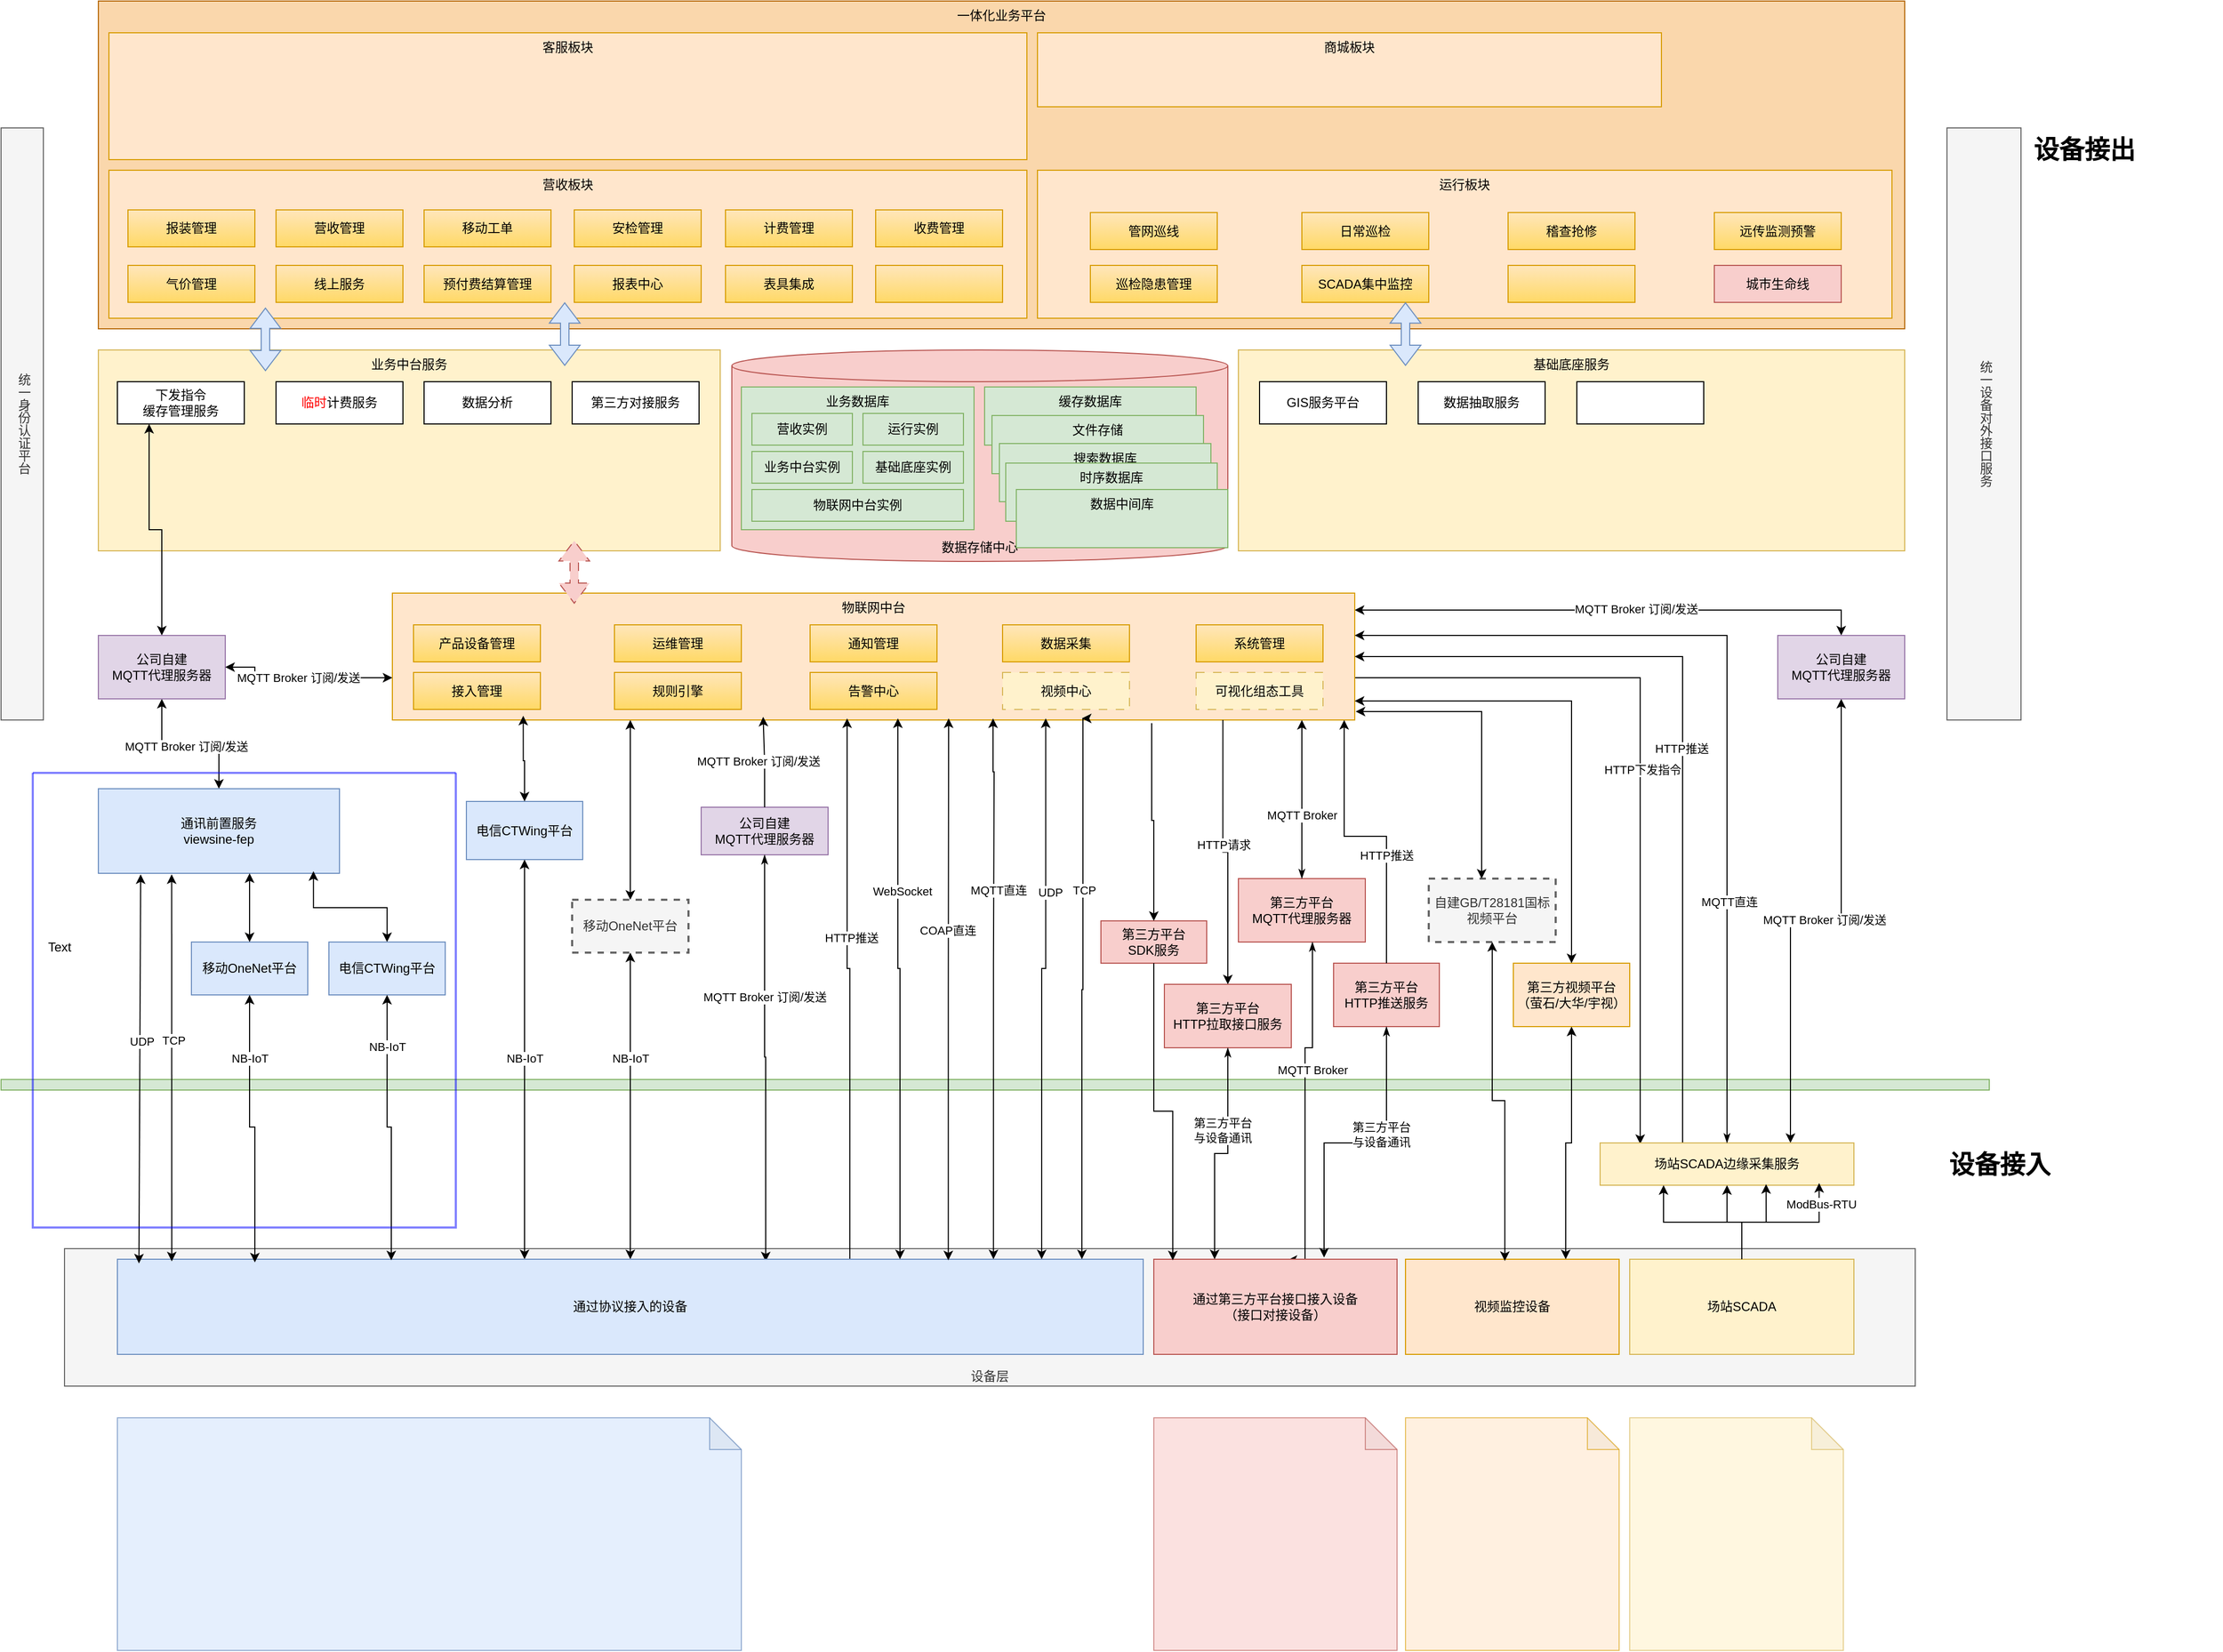 <mxfile version="24.9.1" pages="2">
  <diagram name="第 1 页" id="9gKRLKpU7UaqGYKgKach">
    <mxGraphModel dx="3222" dy="2541" grid="1" gridSize="10" guides="1" tooltips="1" connect="1" arrows="1" fold="1" page="1" pageScale="1" pageWidth="827" pageHeight="1169" math="0" shadow="0">
      <root>
        <mxCell id="0" />
        <mxCell id="1" parent="0" />
        <mxCell id="dfDXPhEQMeUIiF0N_-AT-23" value="" style="rounded=0;whiteSpace=wrap;html=1;fillColor=#d5e8d4;strokeColor=#82b366;" vertex="1" parent="1">
          <mxGeometry x="-120" y="820" width="1880" height="10" as="geometry" />
        </mxCell>
        <mxCell id="dfDXPhEQMeUIiF0N_-AT-109" style="edgeStyle=orthogonalEdgeStyle;rounded=0;orthogonalLoop=1;jettySize=auto;html=1;entryX=0.5;entryY=1;entryDx=0;entryDy=0;startArrow=classic;startFill=1;" edge="1" parent="1" source="dfDXPhEQMeUIiF0N_-AT-1" target="dfDXPhEQMeUIiF0N_-AT-108">
          <mxGeometry relative="1" as="geometry" />
        </mxCell>
        <mxCell id="dfDXPhEQMeUIiF0N_-AT-110" value="MQTT Broker 订阅/发送" style="edgeLabel;html=1;align=center;verticalAlign=middle;resizable=0;points=[];" vertex="1" connectable="0" parent="dfDXPhEQMeUIiF0N_-AT-109">
          <mxGeometry x="0.065" y="2" relative="1" as="geometry">
            <mxPoint as="offset" />
          </mxGeometry>
        </mxCell>
        <mxCell id="dfDXPhEQMeUIiF0N_-AT-1" value="&lt;div&gt;通讯前置服务&lt;/div&gt;viewsine-fep" style="rounded=0;whiteSpace=wrap;html=1;fillColor=#dae8fc;strokeColor=#6c8ebf;" vertex="1" parent="1">
          <mxGeometry x="-28" y="545" width="228" height="80" as="geometry" />
        </mxCell>
        <mxCell id="dfDXPhEQMeUIiF0N_-AT-19" style="edgeStyle=orthogonalEdgeStyle;rounded=0;orthogonalLoop=1;jettySize=auto;html=1;exitX=0.5;exitY=0;exitDx=0;exitDy=0;entryX=0.892;entryY=0.975;entryDx=0;entryDy=0;entryPerimeter=0;startArrow=classic;startFill=1;" edge="1" parent="1" source="dfDXPhEQMeUIiF0N_-AT-2" target="dfDXPhEQMeUIiF0N_-AT-1">
          <mxGeometry relative="1" as="geometry" />
        </mxCell>
        <mxCell id="dfDXPhEQMeUIiF0N_-AT-2" value="电信CTWing平台" style="rounded=0;whiteSpace=wrap;html=1;fillColor=#dae8fc;strokeColor=#6c8ebf;" vertex="1" parent="1">
          <mxGeometry x="190" y="690" width="110" height="50" as="geometry" />
        </mxCell>
        <mxCell id="dfDXPhEQMeUIiF0N_-AT-3" value="移动OneNet平台" style="rounded=0;whiteSpace=wrap;html=1;fillColor=#dae8fc;strokeColor=#6c8ebf;" vertex="1" parent="1">
          <mxGeometry x="60" y="690" width="110" height="50" as="geometry" />
        </mxCell>
        <mxCell id="dfDXPhEQMeUIiF0N_-AT-16" style="edgeStyle=orthogonalEdgeStyle;rounded=0;orthogonalLoop=1;jettySize=auto;html=1;exitX=0.5;exitY=1;exitDx=0;exitDy=0;" edge="1" parent="1" source="dfDXPhEQMeUIiF0N_-AT-1" target="dfDXPhEQMeUIiF0N_-AT-1">
          <mxGeometry relative="1" as="geometry" />
        </mxCell>
        <mxCell id="dfDXPhEQMeUIiF0N_-AT-18" style="edgeStyle=orthogonalEdgeStyle;rounded=0;orthogonalLoop=1;jettySize=auto;html=1;startArrow=classic;startFill=1;" edge="1" parent="1" source="dfDXPhEQMeUIiF0N_-AT-3" target="dfDXPhEQMeUIiF0N_-AT-1">
          <mxGeometry relative="1" as="geometry">
            <Array as="points">
              <mxPoint x="142" y="710" />
              <mxPoint x="122" y="710" />
            </Array>
          </mxGeometry>
        </mxCell>
        <mxCell id="dfDXPhEQMeUIiF0N_-AT-69" style="edgeStyle=orthogonalEdgeStyle;rounded=0;orthogonalLoop=1;jettySize=auto;html=1;entryX=0.158;entryY=0.025;entryDx=0;entryDy=0;entryPerimeter=0;" edge="1" parent="1" source="dfDXPhEQMeUIiF0N_-AT-21" target="dfDXPhEQMeUIiF0N_-AT-55">
          <mxGeometry relative="1" as="geometry">
            <mxPoint x="1220" y="450" as="sourcePoint" />
            <mxPoint x="1392" y="907" as="targetPoint" />
            <Array as="points">
              <mxPoint x="1430" y="440" />
            </Array>
          </mxGeometry>
        </mxCell>
        <mxCell id="dfDXPhEQMeUIiF0N_-AT-70" value="HTTP下发指令" style="edgeLabel;html=1;align=center;verticalAlign=middle;resizable=0;points=[];" vertex="1" connectable="0" parent="dfDXPhEQMeUIiF0N_-AT-69">
          <mxGeometry x="-0.049" y="2" relative="1" as="geometry">
            <mxPoint y="19" as="offset" />
          </mxGeometry>
        </mxCell>
        <mxCell id="dfDXPhEQMeUIiF0N_-AT-77" style="edgeStyle=orthogonalEdgeStyle;rounded=0;orthogonalLoop=1;jettySize=auto;html=1;exitX=1;exitY=0.133;exitDx=0;exitDy=0;exitPerimeter=0;startArrow=classic;startFill=1;" edge="1" parent="1" source="dfDXPhEQMeUIiF0N_-AT-21" target="dfDXPhEQMeUIiF0N_-AT-73">
          <mxGeometry relative="1" as="geometry">
            <mxPoint x="1122" y="375" as="sourcePoint" />
            <mxPoint x="1620" y="330" as="targetPoint" />
            <Array as="points">
              <mxPoint x="1620" y="376" />
            </Array>
          </mxGeometry>
        </mxCell>
        <mxCell id="dfDXPhEQMeUIiF0N_-AT-78" value="MQTT Broker 订阅/发送" style="edgeLabel;html=1;align=center;verticalAlign=middle;resizable=0;points=[];" vertex="1" connectable="0" parent="dfDXPhEQMeUIiF0N_-AT-77">
          <mxGeometry x="0.097" y="1" relative="1" as="geometry">
            <mxPoint as="offset" />
          </mxGeometry>
        </mxCell>
        <mxCell id="dfDXPhEQMeUIiF0N_-AT-21" value="物联网中台" style="rounded=0;whiteSpace=wrap;html=1;fillColor=#ffe6cc;strokeColor=#d79b00;verticalAlign=top;" vertex="1" parent="1">
          <mxGeometry x="250" y="360" width="910" height="120" as="geometry" />
        </mxCell>
        <mxCell id="dfDXPhEQMeUIiF0N_-AT-67" style="edgeStyle=orthogonalEdgeStyle;rounded=0;orthogonalLoop=1;jettySize=auto;html=1;exitX=0.35;exitY=0;exitDx=0;exitDy=0;exitPerimeter=0;entryX=1;entryY=0.5;entryDx=0;entryDy=0;" edge="1" parent="1" source="dfDXPhEQMeUIiF0N_-AT-55" target="dfDXPhEQMeUIiF0N_-AT-21">
          <mxGeometry relative="1" as="geometry">
            <mxPoint x="1392" y="890" as="sourcePoint" />
            <mxPoint x="1122" y="430" as="targetPoint" />
            <Array as="points">
              <mxPoint x="1470" y="880" />
              <mxPoint x="1470" y="420" />
            </Array>
          </mxGeometry>
        </mxCell>
        <mxCell id="dfDXPhEQMeUIiF0N_-AT-68" value="HTTP推送" style="edgeLabel;html=1;align=center;verticalAlign=middle;resizable=0;points=[];" vertex="1" connectable="0" parent="dfDXPhEQMeUIiF0N_-AT-67">
          <mxGeometry x="0.173" y="1" relative="1" as="geometry">
            <mxPoint y="76" as="offset" />
          </mxGeometry>
        </mxCell>
        <mxCell id="dfDXPhEQMeUIiF0N_-AT-74" style="edgeStyle=orthogonalEdgeStyle;rounded=0;orthogonalLoop=1;jettySize=auto;html=1;exitX=0.75;exitY=0;exitDx=0;exitDy=0;startArrow=classic;startFill=1;" edge="1" parent="1" source="dfDXPhEQMeUIiF0N_-AT-55" target="dfDXPhEQMeUIiF0N_-AT-73">
          <mxGeometry relative="1" as="geometry" />
        </mxCell>
        <mxCell id="dfDXPhEQMeUIiF0N_-AT-76" value="MQTT Broker 订阅/发送" style="edgeLabel;html=1;align=center;verticalAlign=middle;resizable=0;points=[];" vertex="1" connectable="0" parent="dfDXPhEQMeUIiF0N_-AT-74">
          <mxGeometry x="0.032" y="1" relative="1" as="geometry">
            <mxPoint as="offset" />
          </mxGeometry>
        </mxCell>
        <mxCell id="dfDXPhEQMeUIiF0N_-AT-55" value="场站SCADA边缘采集服务" style="rounded=0;whiteSpace=wrap;html=1;fillColor=#fff2cc;strokeColor=#d6b656;" vertex="1" parent="1">
          <mxGeometry x="1392" y="880" width="240" height="40" as="geometry" />
        </mxCell>
        <mxCell id="dfDXPhEQMeUIiF0N_-AT-7" value="&lt;div style=&quot;direction: rtl;&quot;&gt;设备层&lt;/div&gt;" style="rounded=0;whiteSpace=wrap;html=1;align=center;verticalAlign=bottom;flipV=1;fillColor=#f5f5f5;fontColor=#333333;strokeColor=#666666;" vertex="1" parent="1">
          <mxGeometry x="-60" y="980" width="1750" height="130" as="geometry" />
        </mxCell>
        <mxCell id="dfDXPhEQMeUIiF0N_-AT-62" style="edgeStyle=orthogonalEdgeStyle;rounded=0;orthogonalLoop=1;jettySize=auto;html=1;entryX=0.863;entryY=0.95;entryDx=0;entryDy=0;entryPerimeter=0;" edge="1" parent="1" source="dfDXPhEQMeUIiF0N_-AT-61" target="dfDXPhEQMeUIiF0N_-AT-55">
          <mxGeometry relative="1" as="geometry">
            <mxPoint x="1572" y="920" as="targetPoint" />
          </mxGeometry>
        </mxCell>
        <mxCell id="dfDXPhEQMeUIiF0N_-AT-66" value="ModBus-RTU" style="edgeLabel;html=1;align=center;verticalAlign=middle;resizable=0;points=[];" vertex="1" connectable="0" parent="dfDXPhEQMeUIiF0N_-AT-62">
          <mxGeometry x="0.722" y="-2" relative="1" as="geometry">
            <mxPoint as="offset" />
          </mxGeometry>
        </mxCell>
        <mxCell id="dfDXPhEQMeUIiF0N_-AT-65" style="edgeStyle=orthogonalEdgeStyle;rounded=0;orthogonalLoop=1;jettySize=auto;html=1;entryX=0.25;entryY=1;entryDx=0;entryDy=0;" edge="1" parent="1" source="dfDXPhEQMeUIiF0N_-AT-61" target="dfDXPhEQMeUIiF0N_-AT-55">
          <mxGeometry relative="1" as="geometry" />
        </mxCell>
        <mxCell id="dfDXPhEQMeUIiF0N_-AT-61" value="场站SCADA" style="rounded=0;whiteSpace=wrap;html=1;fillColor=#fff2cc;strokeColor=#d6b656;" vertex="1" parent="1">
          <mxGeometry x="1420" y="990" width="212" height="90" as="geometry" />
        </mxCell>
        <mxCell id="dfDXPhEQMeUIiF0N_-AT-63" style="edgeStyle=orthogonalEdgeStyle;rounded=0;orthogonalLoop=1;jettySize=auto;html=1;entryX=0.654;entryY=0.975;entryDx=0;entryDy=0;entryPerimeter=0;" edge="1" parent="1" source="dfDXPhEQMeUIiF0N_-AT-61" target="dfDXPhEQMeUIiF0N_-AT-55">
          <mxGeometry relative="1" as="geometry" />
        </mxCell>
        <mxCell id="dfDXPhEQMeUIiF0N_-AT-64" style="edgeStyle=orthogonalEdgeStyle;rounded=0;orthogonalLoop=1;jettySize=auto;html=1;" edge="1" parent="1" source="dfDXPhEQMeUIiF0N_-AT-61" target="dfDXPhEQMeUIiF0N_-AT-55">
          <mxGeometry relative="1" as="geometry" />
        </mxCell>
        <mxCell id="dfDXPhEQMeUIiF0N_-AT-71" style="edgeStyle=orthogonalEdgeStyle;rounded=0;orthogonalLoop=1;jettySize=auto;html=1;entryX=1;entryY=0.333;entryDx=0;entryDy=0;entryPerimeter=0;exitX=0.5;exitY=0;exitDx=0;exitDy=0;startArrow=classicThin;startFill=1;" edge="1" parent="1" source="dfDXPhEQMeUIiF0N_-AT-55" target="dfDXPhEQMeUIiF0N_-AT-21">
          <mxGeometry relative="1" as="geometry" />
        </mxCell>
        <mxCell id="dfDXPhEQMeUIiF0N_-AT-72" value="MQTT直连" style="edgeLabel;html=1;align=center;verticalAlign=middle;resizable=0;points=[];" vertex="1" connectable="0" parent="dfDXPhEQMeUIiF0N_-AT-71">
          <mxGeometry x="-0.452" y="-2" relative="1" as="geometry">
            <mxPoint as="offset" />
          </mxGeometry>
        </mxCell>
        <mxCell id="dfDXPhEQMeUIiF0N_-AT-73" value="公司自建&lt;div&gt;MQTT代理服务器&lt;/div&gt;" style="rounded=0;whiteSpace=wrap;html=1;fillColor=#e1d5e7;strokeColor=#9673a6;" vertex="1" parent="1">
          <mxGeometry x="1560" y="400" width="120" height="60" as="geometry" />
        </mxCell>
        <mxCell id="dfDXPhEQMeUIiF0N_-AT-80" style="edgeStyle=orthogonalEdgeStyle;rounded=0;orthogonalLoop=1;jettySize=auto;html=1;entryX=0.474;entryY=1.013;entryDx=0;entryDy=0;entryPerimeter=0;exitX=0.714;exitY=0.056;exitDx=0;exitDy=0;exitPerimeter=0;" edge="1" parent="1" source="dfDXPhEQMeUIiF0N_-AT-158">
          <mxGeometry relative="1" as="geometry">
            <mxPoint x="682" y="978.5" as="sourcePoint" />
            <mxPoint x="680.0" y="478.5" as="targetPoint" />
            <Array as="points">
              <mxPoint x="683" y="715" />
              <mxPoint x="680" y="715" />
            </Array>
          </mxGeometry>
        </mxCell>
        <mxCell id="dfDXPhEQMeUIiF0N_-AT-81" value="HTTP推送" style="edgeLabel;html=1;align=center;verticalAlign=middle;resizable=0;points=[];" vertex="1" connectable="0" parent="dfDXPhEQMeUIiF0N_-AT-80">
          <mxGeometry x="0.154" y="-4" relative="1" as="geometry">
            <mxPoint y="-12" as="offset" />
          </mxGeometry>
        </mxCell>
        <mxCell id="dfDXPhEQMeUIiF0N_-AT-82" value="公司自建&lt;div&gt;MQTT代理服务器&lt;/div&gt;" style="rounded=0;whiteSpace=wrap;html=1;fillColor=#e1d5e7;strokeColor=#9673a6;" vertex="1" parent="1">
          <mxGeometry x="542" y="562.5" width="120" height="45" as="geometry" />
        </mxCell>
        <mxCell id="dfDXPhEQMeUIiF0N_-AT-84" style="edgeStyle=orthogonalEdgeStyle;rounded=0;orthogonalLoop=1;jettySize=auto;html=1;startArrow=classicThin;startFill=1;entryX=0.632;entryY=0.022;entryDx=0;entryDy=0;entryPerimeter=0;" edge="1" parent="1" source="dfDXPhEQMeUIiF0N_-AT-82" target="dfDXPhEQMeUIiF0N_-AT-158">
          <mxGeometry relative="1" as="geometry">
            <mxPoint x="603" y="980" as="targetPoint" />
          </mxGeometry>
        </mxCell>
        <mxCell id="dfDXPhEQMeUIiF0N_-AT-85" value="MQTT Broker 订阅/发送" style="edgeLabel;html=1;align=center;verticalAlign=middle;resizable=0;points=[];" vertex="1" connectable="0" parent="dfDXPhEQMeUIiF0N_-AT-84">
          <mxGeometry x="-0.765" y="1" relative="1" as="geometry">
            <mxPoint x="-1" y="89" as="offset" />
          </mxGeometry>
        </mxCell>
        <mxCell id="dfDXPhEQMeUIiF0N_-AT-87" style="edgeStyle=orthogonalEdgeStyle;rounded=0;orthogonalLoop=1;jettySize=auto;html=1;entryX=0.482;entryY=0.975;entryDx=0;entryDy=0;entryPerimeter=0;" edge="1" parent="1" source="dfDXPhEQMeUIiF0N_-AT-82">
          <mxGeometry relative="1" as="geometry">
            <mxPoint x="600.62" y="477" as="targetPoint" />
            <Array as="points" />
          </mxGeometry>
        </mxCell>
        <mxCell id="dfDXPhEQMeUIiF0N_-AT-88" value="MQTT Broker 订阅/发送" style="edgeLabel;html=1;align=center;verticalAlign=middle;resizable=0;points=[];" vertex="1" connectable="0" parent="dfDXPhEQMeUIiF0N_-AT-87">
          <mxGeometry x="-0.132" y="-2" relative="1" as="geometry">
            <mxPoint x="-8" y="-6" as="offset" />
          </mxGeometry>
        </mxCell>
        <mxCell id="dfDXPhEQMeUIiF0N_-AT-89" value="第三方平台&lt;div&gt;MQTT代理服务器&lt;/div&gt;" style="rounded=0;whiteSpace=wrap;html=1;fillColor=#f8cecc;strokeColor=#b85450;" vertex="1" parent="1">
          <mxGeometry x="1050" y="630" width="120" height="60" as="geometry" />
        </mxCell>
        <mxCell id="dfDXPhEQMeUIiF0N_-AT-90" style="edgeStyle=orthogonalEdgeStyle;rounded=0;orthogonalLoop=1;jettySize=auto;html=1;startArrow=classicThin;startFill=1;exitX=0.5;exitY=0;exitDx=0;exitDy=0;" edge="1" parent="1" source="dfDXPhEQMeUIiF0N_-AT-89" target="dfDXPhEQMeUIiF0N_-AT-21">
          <mxGeometry relative="1" as="geometry">
            <mxPoint x="782.8" y="600" as="sourcePoint" />
            <mxPoint x="1060" y="480" as="targetPoint" />
            <Array as="points">
              <mxPoint x="1110" y="530" />
              <mxPoint x="1110" y="530" />
            </Array>
          </mxGeometry>
        </mxCell>
        <mxCell id="dfDXPhEQMeUIiF0N_-AT-91" value="MQTT Broker" style="edgeLabel;html=1;align=center;verticalAlign=middle;resizable=0;points=[];" vertex="1" connectable="0" parent="dfDXPhEQMeUIiF0N_-AT-90">
          <mxGeometry x="-0.375" y="-3" relative="1" as="geometry">
            <mxPoint x="-3" y="-13" as="offset" />
          </mxGeometry>
        </mxCell>
        <mxCell id="dfDXPhEQMeUIiF0N_-AT-92" style="edgeStyle=orthogonalEdgeStyle;rounded=0;orthogonalLoop=1;jettySize=auto;html=1;startArrow=classicThin;startFill=1;entryX=0.55;entryY=0.009;entryDx=0;entryDy=0;entryPerimeter=0;" edge="1" parent="1" source="dfDXPhEQMeUIiF0N_-AT-89" target="dfDXPhEQMeUIiF0N_-AT-143">
          <mxGeometry relative="1" as="geometry">
            <mxPoint x="1060" y="980" as="targetPoint" />
            <Array as="points">
              <mxPoint x="1120" y="790" />
              <mxPoint x="1113" y="790" />
            </Array>
          </mxGeometry>
        </mxCell>
        <mxCell id="dfDXPhEQMeUIiF0N_-AT-93" value="MQTT Broker" style="edgeLabel;html=1;align=center;verticalAlign=middle;resizable=0;points=[];" vertex="1" connectable="0" parent="dfDXPhEQMeUIiF0N_-AT-92">
          <mxGeometry x="-0.171" y="2" relative="1" as="geometry">
            <mxPoint x="5" y="-7" as="offset" />
          </mxGeometry>
        </mxCell>
        <mxCell id="dfDXPhEQMeUIiF0N_-AT-94" value="第三方平台&lt;div&gt;HTTP推送服务&lt;/div&gt;" style="rounded=0;whiteSpace=wrap;html=1;fillColor=#f8cecc;strokeColor=#b85450;" vertex="1" parent="1">
          <mxGeometry x="1140" y="710" width="100" height="60" as="geometry" />
        </mxCell>
        <mxCell id="dfDXPhEQMeUIiF0N_-AT-95" style="edgeStyle=orthogonalEdgeStyle;rounded=0;orthogonalLoop=1;jettySize=auto;html=1;exitX=0.5;exitY=0;exitDx=0;exitDy=0;" edge="1" parent="1" source="dfDXPhEQMeUIiF0N_-AT-94">
          <mxGeometry relative="1" as="geometry">
            <mxPoint x="1110" y="710" as="sourcePoint" />
            <mxPoint x="1150" y="480" as="targetPoint" />
            <Array as="points">
              <mxPoint x="1190" y="590" />
              <mxPoint x="1150" y="590" />
            </Array>
          </mxGeometry>
        </mxCell>
        <mxCell id="dfDXPhEQMeUIiF0N_-AT-98" value="HTTP推送" style="edgeLabel;html=1;align=center;verticalAlign=middle;resizable=0;points=[];" vertex="1" connectable="0" parent="dfDXPhEQMeUIiF0N_-AT-95">
          <mxGeometry x="-0.026" y="-1" relative="1" as="geometry">
            <mxPoint x="11" y="19" as="offset" />
          </mxGeometry>
        </mxCell>
        <mxCell id="dfDXPhEQMeUIiF0N_-AT-99" style="edgeStyle=orthogonalEdgeStyle;rounded=0;orthogonalLoop=1;jettySize=auto;html=1;startArrow=classicThin;startFill=1;entryX=0.7;entryY=-0.018;entryDx=0;entryDy=0;entryPerimeter=0;" edge="1" parent="1" source="dfDXPhEQMeUIiF0N_-AT-94" target="dfDXPhEQMeUIiF0N_-AT-143">
          <mxGeometry relative="1" as="geometry">
            <mxPoint x="1150" y="980" as="targetPoint" />
          </mxGeometry>
        </mxCell>
        <mxCell id="dfDXPhEQMeUIiF0N_-AT-139" value="第三方平台&lt;div&gt;与设备通讯&lt;/div&gt;" style="edgeLabel;html=1;align=center;verticalAlign=middle;resizable=0;points=[];" vertex="1" connectable="0" parent="dfDXPhEQMeUIiF0N_-AT-99">
          <mxGeometry x="-0.265" y="-5" relative="1" as="geometry">
            <mxPoint as="offset" />
          </mxGeometry>
        </mxCell>
        <mxCell id="dfDXPhEQMeUIiF0N_-AT-100" value="业务中台服务" style="rounded=0;whiteSpace=wrap;html=1;fillColor=#fff2cc;strokeColor=#d6b656;verticalAlign=top;" vertex="1" parent="1">
          <mxGeometry x="-28" y="130" width="588" height="190" as="geometry" />
        </mxCell>
        <mxCell id="dfDXPhEQMeUIiF0N_-AT-115" style="edgeStyle=orthogonalEdgeStyle;rounded=0;orthogonalLoop=1;jettySize=auto;html=1;exitX=0.25;exitY=1;exitDx=0;exitDy=0;startArrow=classic;startFill=1;" edge="1" parent="1" source="dfDXPhEQMeUIiF0N_-AT-101" target="dfDXPhEQMeUIiF0N_-AT-108">
          <mxGeometry relative="1" as="geometry" />
        </mxCell>
        <mxCell id="dfDXPhEQMeUIiF0N_-AT-101" value="下发指令&lt;div&gt;缓存管理服务&lt;/div&gt;" style="rounded=0;whiteSpace=wrap;html=1;" vertex="1" parent="1">
          <mxGeometry x="-10" y="160" width="120" height="40" as="geometry" />
        </mxCell>
        <mxCell id="dfDXPhEQMeUIiF0N_-AT-102" value="&lt;font color=&quot;#ff0000&quot;&gt;临时&lt;/font&gt;计费服务" style="rounded=0;whiteSpace=wrap;html=1;" vertex="1" parent="1">
          <mxGeometry x="140" y="160" width="120" height="40" as="geometry" />
        </mxCell>
        <mxCell id="dfDXPhEQMeUIiF0N_-AT-103" value="数据分析" style="rounded=0;whiteSpace=wrap;html=1;" vertex="1" parent="1">
          <mxGeometry x="280" y="160" width="120" height="40" as="geometry" />
        </mxCell>
        <mxCell id="dfDXPhEQMeUIiF0N_-AT-104" value="第三方对接服务" style="rounded=0;whiteSpace=wrap;html=1;" vertex="1" parent="1">
          <mxGeometry x="420" y="160" width="120" height="40" as="geometry" />
        </mxCell>
        <mxCell id="dfDXPhEQMeUIiF0N_-AT-108" value="公司自建&lt;div&gt;MQTT代理服务器&lt;/div&gt;" style="rounded=0;whiteSpace=wrap;html=1;fillColor=#e1d5e7;strokeColor=#9673a6;" vertex="1" parent="1">
          <mxGeometry x="-28" y="400" width="120" height="60" as="geometry" />
        </mxCell>
        <mxCell id="dfDXPhEQMeUIiF0N_-AT-111" style="edgeStyle=orthogonalEdgeStyle;rounded=0;orthogonalLoop=1;jettySize=auto;html=1;exitX=1;exitY=0.5;exitDx=0;exitDy=0;startArrow=classic;startFill=1;" edge="1" parent="1" source="dfDXPhEQMeUIiF0N_-AT-108" target="dfDXPhEQMeUIiF0N_-AT-21">
          <mxGeometry relative="1" as="geometry">
            <Array as="points">
              <mxPoint x="120" y="430" />
              <mxPoint x="120" y="440" />
            </Array>
          </mxGeometry>
        </mxCell>
        <mxCell id="dfDXPhEQMeUIiF0N_-AT-114" value="MQTT Broker 订阅/发送" style="edgeLabel;html=1;align=center;verticalAlign=middle;resizable=0;points=[];" vertex="1" connectable="0" parent="dfDXPhEQMeUIiF0N_-AT-111">
          <mxGeometry x="-0.063" relative="1" as="geometry">
            <mxPoint as="offset" />
          </mxGeometry>
        </mxCell>
        <mxCell id="dfDXPhEQMeUIiF0N_-AT-118" value="一体化业务平台" style="rounded=0;whiteSpace=wrap;html=1;fillColor=#fad7ac;strokeColor=#b46504;verticalAlign=top;" vertex="1" parent="1">
          <mxGeometry x="-28" y="-200" width="1708" height="310" as="geometry" />
        </mxCell>
        <mxCell id="dfDXPhEQMeUIiF0N_-AT-119" value="营收板块" style="rounded=0;whiteSpace=wrap;html=1;fillColor=#ffe6cc;strokeColor=#d79b00;verticalAlign=top;" vertex="1" parent="1">
          <mxGeometry x="-18" y="-40" width="868" height="140" as="geometry" />
        </mxCell>
        <mxCell id="dfDXPhEQMeUIiF0N_-AT-120" value="基础底座服务" style="rounded=0;whiteSpace=wrap;html=1;fillColor=#fff2cc;strokeColor=#d6b656;verticalAlign=top;" vertex="1" parent="1">
          <mxGeometry x="1050" y="130" width="630" height="190" as="geometry" />
        </mxCell>
        <mxCell id="dfDXPhEQMeUIiF0N_-AT-122" value="GIS服务平台" style="rounded=0;whiteSpace=wrap;html=1;" vertex="1" parent="1">
          <mxGeometry x="1070" y="160" width="120" height="40" as="geometry" />
        </mxCell>
        <mxCell id="dfDXPhEQMeUIiF0N_-AT-123" value="运行板块" style="rounded=0;whiteSpace=wrap;html=1;fillColor=#ffe6cc;strokeColor=#d79b00;verticalAlign=top;" vertex="1" parent="1">
          <mxGeometry x="860" y="-40" width="808" height="140" as="geometry" />
        </mxCell>
        <mxCell id="dfDXPhEQMeUIiF0N_-AT-125" value="统一身份认证平台" style="rounded=0;whiteSpace=wrap;html=1;fillColor=#f5f5f5;strokeColor=#666666;verticalAlign=middle;flipV=1;textDirection=vertical-lr;fontColor=#333333;" vertex="1" parent="1">
          <mxGeometry x="-120" y="-80" width="40" height="560" as="geometry" />
        </mxCell>
        <mxCell id="dfDXPhEQMeUIiF0N_-AT-126" value="数据存储中心" style="shape=cylinder3;whiteSpace=wrap;html=1;boundedLbl=1;backgroundOutline=1;size=15;verticalAlign=bottom;fillColor=#f8cecc;strokeColor=#b85450;" vertex="1" parent="1">
          <mxGeometry x="571" y="130" width="469" height="200" as="geometry" />
        </mxCell>
        <mxCell id="dfDXPhEQMeUIiF0N_-AT-127" value="业务数据库" style="rounded=0;whiteSpace=wrap;html=1;fillColor=#d5e8d4;strokeColor=#82b366;verticalAlign=top;" vertex="1" parent="1">
          <mxGeometry x="580" y="165" width="220" height="135" as="geometry" />
        </mxCell>
        <mxCell id="dfDXPhEQMeUIiF0N_-AT-128" value="营收实例" style="rounded=0;whiteSpace=wrap;html=1;fillColor=#d5e8d4;strokeColor=#82b366;" vertex="1" parent="1">
          <mxGeometry x="590" y="190" width="95" height="30" as="geometry" />
        </mxCell>
        <mxCell id="dfDXPhEQMeUIiF0N_-AT-129" value="电信CTWing平台" style="rounded=0;whiteSpace=wrap;html=1;fillColor=#dae8fc;strokeColor=#6c8ebf;" vertex="1" parent="1">
          <mxGeometry x="320" y="557" width="110" height="55" as="geometry" />
        </mxCell>
        <mxCell id="dfDXPhEQMeUIiF0N_-AT-130" style="edgeStyle=orthogonalEdgeStyle;rounded=0;orthogonalLoop=1;jettySize=auto;html=1;startArrow=classic;startFill=1;" edge="1" parent="1" source="dfDXPhEQMeUIiF0N_-AT-158" target="dfDXPhEQMeUIiF0N_-AT-129">
          <mxGeometry relative="1" as="geometry">
            <mxPoint x="330" y="990" as="sourcePoint" />
            <mxPoint x="307.7" y="572.5" as="targetPoint" />
            <Array as="points">
              <mxPoint x="375" y="790" />
              <mxPoint x="375" y="790" />
            </Array>
          </mxGeometry>
        </mxCell>
        <mxCell id="dfDXPhEQMeUIiF0N_-AT-131" value="NB-IoT" style="edgeLabel;html=1;align=center;verticalAlign=middle;resizable=0;points=[];" vertex="1" connectable="0" parent="dfDXPhEQMeUIiF0N_-AT-130">
          <mxGeometry x="0.175" y="-1" relative="1" as="geometry">
            <mxPoint x="-1" y="32" as="offset" />
          </mxGeometry>
        </mxCell>
        <mxCell id="dfDXPhEQMeUIiF0N_-AT-132" style="edgeStyle=orthogonalEdgeStyle;rounded=0;orthogonalLoop=1;jettySize=auto;html=1;entryX=0.136;entryY=0.967;entryDx=0;entryDy=0;entryPerimeter=0;startArrow=classic;startFill=1;" edge="1" parent="1" source="dfDXPhEQMeUIiF0N_-AT-129" target="dfDXPhEQMeUIiF0N_-AT-21">
          <mxGeometry relative="1" as="geometry" />
        </mxCell>
        <mxCell id="dfDXPhEQMeUIiF0N_-AT-133" value="移动OneNet平台" style="rounded=0;whiteSpace=wrap;html=1;fillColor=#f5f5f5;fontColor=#333333;strokeColor=#666666;dashed=1;strokeWidth=2;" vertex="1" parent="1">
          <mxGeometry x="420" y="650" width="110" height="50" as="geometry" />
        </mxCell>
        <mxCell id="dfDXPhEQMeUIiF0N_-AT-134" style="edgeStyle=orthogonalEdgeStyle;rounded=0;orthogonalLoop=1;jettySize=auto;html=1;startArrow=classic;startFill=1;" edge="1" parent="1" source="dfDXPhEQMeUIiF0N_-AT-133" target="dfDXPhEQMeUIiF0N_-AT-21">
          <mxGeometry relative="1" as="geometry">
            <mxPoint x="386" y="482" as="targetPoint" />
            <Array as="points">
              <mxPoint x="475" y="510" />
              <mxPoint x="475" y="510" />
            </Array>
          </mxGeometry>
        </mxCell>
        <mxCell id="dfDXPhEQMeUIiF0N_-AT-135" style="edgeStyle=orthogonalEdgeStyle;rounded=0;orthogonalLoop=1;jettySize=auto;html=1;startArrow=classic;startFill=1;endArrow=classic;endFill=1;entryX=0.5;entryY=0;entryDx=0;entryDy=0;" edge="1" parent="1" source="dfDXPhEQMeUIiF0N_-AT-133" target="dfDXPhEQMeUIiF0N_-AT-158">
          <mxGeometry relative="1" as="geometry">
            <mxPoint x="387" y="980" as="targetPoint" />
            <Array as="points" />
          </mxGeometry>
        </mxCell>
        <mxCell id="dfDXPhEQMeUIiF0N_-AT-136" value="NB-IoT" style="edgeLabel;html=1;align=center;verticalAlign=middle;resizable=0;points=[];" vertex="1" connectable="0" parent="dfDXPhEQMeUIiF0N_-AT-135">
          <mxGeometry x="-0.261" y="-2" relative="1" as="geometry">
            <mxPoint x="2" y="-7" as="offset" />
          </mxGeometry>
        </mxCell>
        <mxCell id="dfDXPhEQMeUIiF0N_-AT-143" value="通过第三方平台接口接入设备&lt;div&gt;（接口对接设备）&lt;/div&gt;" style="rounded=0;whiteSpace=wrap;html=1;fillColor=#f8cecc;strokeColor=#b85450;" vertex="1" parent="1">
          <mxGeometry x="970" y="990" width="230" height="90" as="geometry" />
        </mxCell>
        <mxCell id="dfDXPhEQMeUIiF0N_-AT-147" value="" style="edgeStyle=orthogonalEdgeStyle;rounded=0;orthogonalLoop=1;jettySize=auto;html=1;entryX=0.863;entryY=1;entryDx=0;entryDy=0;entryPerimeter=0;startArrow=classic;startFill=1;endArrow=none;endFill=0;" edge="1" parent="1" source="dfDXPhEQMeUIiF0N_-AT-144" target="dfDXPhEQMeUIiF0N_-AT-21">
          <mxGeometry relative="1" as="geometry" />
        </mxCell>
        <mxCell id="dfDXPhEQMeUIiF0N_-AT-148" value="HTTP请求" style="edgeLabel;html=1;align=center;verticalAlign=middle;resizable=0;points=[];" vertex="1" connectable="0" parent="dfDXPhEQMeUIiF0N_-AT-147">
          <mxGeometry x="0.258" y="-2" relative="1" as="geometry">
            <mxPoint x="-2" y="23" as="offset" />
          </mxGeometry>
        </mxCell>
        <mxCell id="dfDXPhEQMeUIiF0N_-AT-144" value="第三方平台&lt;div&gt;HTTP拉取接口服务&lt;/div&gt;" style="rounded=0;whiteSpace=wrap;html=1;fillColor=#f8cecc;strokeColor=#b85450;" vertex="1" parent="1">
          <mxGeometry x="980" y="730" width="120" height="60" as="geometry" />
        </mxCell>
        <mxCell id="dfDXPhEQMeUIiF0N_-AT-145" style="edgeStyle=orthogonalEdgeStyle;rounded=0;orthogonalLoop=1;jettySize=auto;html=1;startArrow=classicThin;startFill=1;entryX=0.25;entryY=0;entryDx=0;entryDy=0;exitX=0.5;exitY=1;exitDx=0;exitDy=0;" edge="1" parent="1" source="dfDXPhEQMeUIiF0N_-AT-144" target="dfDXPhEQMeUIiF0N_-AT-143">
          <mxGeometry relative="1" as="geometry">
            <mxPoint x="1200" y="780" as="sourcePoint" />
            <mxPoint x="1162" y="998" as="targetPoint" />
          </mxGeometry>
        </mxCell>
        <mxCell id="dfDXPhEQMeUIiF0N_-AT-146" value="第三方平台&lt;div&gt;与设备通讯&lt;/div&gt;" style="edgeLabel;html=1;align=center;verticalAlign=middle;resizable=0;points=[];" vertex="1" connectable="0" parent="dfDXPhEQMeUIiF0N_-AT-145">
          <mxGeometry x="-0.265" y="-5" relative="1" as="geometry">
            <mxPoint as="offset" />
          </mxGeometry>
        </mxCell>
        <mxCell id="dfDXPhEQMeUIiF0N_-AT-151" value="视频监控设备" style="rounded=0;whiteSpace=wrap;html=1;fillColor=#ffe6cc;strokeColor=#d79b00;" vertex="1" parent="1">
          <mxGeometry x="1208" y="990" width="202" height="90" as="geometry" />
        </mxCell>
        <mxCell id="dfDXPhEQMeUIiF0N_-AT-152" value="第三方视频平台&lt;div&gt;（萤石/大华/宇视）&lt;/div&gt;" style="rounded=0;whiteSpace=wrap;html=1;fillColor=#ffe6cc;strokeColor=#d79b00;" vertex="1" parent="1">
          <mxGeometry x="1310" y="710" width="110" height="60" as="geometry" />
        </mxCell>
        <mxCell id="dfDXPhEQMeUIiF0N_-AT-153" style="edgeStyle=orthogonalEdgeStyle;rounded=0;orthogonalLoop=1;jettySize=auto;html=1;exitX=0.75;exitY=0;exitDx=0;exitDy=0;startArrow=classic;startFill=1;" edge="1" parent="1" source="dfDXPhEQMeUIiF0N_-AT-151" target="dfDXPhEQMeUIiF0N_-AT-152">
          <mxGeometry relative="1" as="geometry">
            <mxPoint x="1357" y="778" as="targetPoint" />
          </mxGeometry>
        </mxCell>
        <mxCell id="dfDXPhEQMeUIiF0N_-AT-154" style="edgeStyle=orthogonalEdgeStyle;rounded=0;orthogonalLoop=1;jettySize=auto;html=1;entryX=1;entryY=0.85;entryDx=0;entryDy=0;entryPerimeter=0;exitX=0.5;exitY=0;exitDx=0;exitDy=0;startArrow=classic;startFill=1;" edge="1" parent="1" source="dfDXPhEQMeUIiF0N_-AT-152" target="dfDXPhEQMeUIiF0N_-AT-21">
          <mxGeometry relative="1" as="geometry" />
        </mxCell>
        <mxCell id="dfDXPhEQMeUIiF0N_-AT-155" value="自建GB/T28181国标视频平台" style="rounded=0;whiteSpace=wrap;html=1;fillColor=#f5f5f5;strokeColor=#666666;dashed=1;strokeWidth=2;fontColor=#333333;" vertex="1" parent="1">
          <mxGeometry x="1230" y="630" width="120" height="60" as="geometry" />
        </mxCell>
        <mxCell id="dfDXPhEQMeUIiF0N_-AT-156" style="edgeStyle=orthogonalEdgeStyle;rounded=0;orthogonalLoop=1;jettySize=auto;html=1;exitX=0.465;exitY=0.018;exitDx=0;exitDy=0;startArrow=classic;startFill=1;entryX=0.5;entryY=1;entryDx=0;entryDy=0;exitPerimeter=0;" edge="1" parent="1" source="dfDXPhEQMeUIiF0N_-AT-151" target="dfDXPhEQMeUIiF0N_-AT-155">
          <mxGeometry relative="1" as="geometry">
            <mxPoint x="1370" y="1000" as="sourcePoint" />
            <mxPoint x="1375" y="780" as="targetPoint" />
          </mxGeometry>
        </mxCell>
        <mxCell id="dfDXPhEQMeUIiF0N_-AT-157" style="edgeStyle=orthogonalEdgeStyle;rounded=0;orthogonalLoop=1;jettySize=auto;html=1;entryX=1.001;entryY=0.933;entryDx=0;entryDy=0;entryPerimeter=0;startArrow=classic;startFill=1;" edge="1" parent="1" source="dfDXPhEQMeUIiF0N_-AT-155" target="dfDXPhEQMeUIiF0N_-AT-21">
          <mxGeometry relative="1" as="geometry">
            <Array as="points">
              <mxPoint x="1280" y="472" />
            </Array>
          </mxGeometry>
        </mxCell>
        <mxCell id="dfDXPhEQMeUIiF0N_-AT-158" value="通过协议接入的设备" style="rounded=0;whiteSpace=wrap;html=1;fillColor=#dae8fc;strokeColor=#6c8ebf;" vertex="1" parent="1">
          <mxGeometry x="-10" y="990" width="970" height="90" as="geometry" />
        </mxCell>
        <mxCell id="dfDXPhEQMeUIiF0N_-AT-27" value="" style="endArrow=classic;html=1;rounded=0;entryX=0.304;entryY=1.013;entryDx=0;entryDy=0;entryPerimeter=0;exitX=0.053;exitY=0.022;exitDx=0;exitDy=0;exitPerimeter=0;startArrow=classic;startFill=1;" edge="1" parent="1" source="dfDXPhEQMeUIiF0N_-AT-158" target="dfDXPhEQMeUIiF0N_-AT-1">
          <mxGeometry width="50" height="50" relative="1" as="geometry">
            <mxPoint x="51" y="955" as="sourcePoint" />
            <mxPoint x="-88" y="670" as="targetPoint" />
          </mxGeometry>
        </mxCell>
        <mxCell id="dfDXPhEQMeUIiF0N_-AT-28" value="TCP" style="edgeLabel;html=1;align=center;verticalAlign=middle;resizable=0;points=[];" vertex="1" connectable="0" parent="dfDXPhEQMeUIiF0N_-AT-27">
          <mxGeometry x="0.143" y="-1" relative="1" as="geometry">
            <mxPoint as="offset" />
          </mxGeometry>
        </mxCell>
        <mxCell id="dfDXPhEQMeUIiF0N_-AT-31" value="" style="endArrow=classic;html=1;rounded=0;entryX=0.304;entryY=1.013;entryDx=0;entryDy=0;entryPerimeter=0;exitX=0.021;exitY=0.044;exitDx=0;exitDy=0;exitPerimeter=0;startArrow=classic;startFill=1;" edge="1" parent="1" source="dfDXPhEQMeUIiF0N_-AT-158">
          <mxGeometry width="50" height="50" relative="1" as="geometry">
            <mxPoint x="13" y="950" as="sourcePoint" />
            <mxPoint x="12" y="626" as="targetPoint" />
          </mxGeometry>
        </mxCell>
        <mxCell id="dfDXPhEQMeUIiF0N_-AT-32" value="UDP" style="edgeLabel;html=1;align=center;verticalAlign=middle;resizable=0;points=[];" vertex="1" connectable="0" parent="dfDXPhEQMeUIiF0N_-AT-31">
          <mxGeometry x="0.143" y="-1" relative="1" as="geometry">
            <mxPoint as="offset" />
          </mxGeometry>
        </mxCell>
        <mxCell id="dfDXPhEQMeUIiF0N_-AT-9" style="edgeStyle=orthogonalEdgeStyle;rounded=0;orthogonalLoop=1;jettySize=auto;html=1;entryX=0.5;entryY=1;entryDx=0;entryDy=0;exitX=0.134;exitY=0.033;exitDx=0;exitDy=0;exitPerimeter=0;startArrow=classic;startFill=1;" edge="1" parent="1" source="dfDXPhEQMeUIiF0N_-AT-158" target="dfDXPhEQMeUIiF0N_-AT-3">
          <mxGeometry relative="1" as="geometry">
            <mxPoint x="142" y="900" as="sourcePoint" />
          </mxGeometry>
        </mxCell>
        <mxCell id="dfDXPhEQMeUIiF0N_-AT-11" value="NB-IoT" style="edgeLabel;html=1;align=center;verticalAlign=middle;resizable=0;points=[];" vertex="1" connectable="0" parent="dfDXPhEQMeUIiF0N_-AT-9">
          <mxGeometry x="0.292" y="-2" relative="1" as="geometry">
            <mxPoint x="-2" y="-32" as="offset" />
          </mxGeometry>
        </mxCell>
        <mxCell id="dfDXPhEQMeUIiF0N_-AT-8" style="edgeStyle=orthogonalEdgeStyle;rounded=0;orthogonalLoop=1;jettySize=auto;html=1;entryX=0.5;entryY=1;entryDx=0;entryDy=0;exitX=0.267;exitY=0.011;exitDx=0;exitDy=0;exitPerimeter=0;startArrow=classic;startFill=1;" edge="1" parent="1" source="dfDXPhEQMeUIiF0N_-AT-158" target="dfDXPhEQMeUIiF0N_-AT-2">
          <mxGeometry relative="1" as="geometry">
            <mxPoint x="260" y="979" as="sourcePoint" />
          </mxGeometry>
        </mxCell>
        <mxCell id="dfDXPhEQMeUIiF0N_-AT-10" value="NB-IoT" style="edgeLabel;html=1;align=center;verticalAlign=middle;resizable=0;points=[];" vertex="1" connectable="0" parent="dfDXPhEQMeUIiF0N_-AT-8">
          <mxGeometry x="0.175" y="-1" relative="1" as="geometry">
            <mxPoint x="-1" y="-56" as="offset" />
          </mxGeometry>
        </mxCell>
        <mxCell id="dfDXPhEQMeUIiF0N_-AT-53" style="edgeStyle=orthogonalEdgeStyle;rounded=0;orthogonalLoop=1;jettySize=auto;html=1;entryX=0.474;entryY=1.013;entryDx=0;entryDy=0;entryPerimeter=0;startArrow=classic;startFill=1;" edge="1" parent="1" source="dfDXPhEQMeUIiF0N_-AT-158">
          <mxGeometry relative="1" as="geometry">
            <mxPoint x="750" y="920" as="sourcePoint" />
            <mxPoint x="728.0" y="478.5" as="targetPoint" />
            <Array as="points">
              <mxPoint x="730" y="715" />
              <mxPoint x="728" y="715" />
            </Array>
          </mxGeometry>
        </mxCell>
        <mxCell id="dfDXPhEQMeUIiF0N_-AT-54" value="WebSocket" style="edgeLabel;html=1;align=center;verticalAlign=middle;resizable=0;points=[];" vertex="1" connectable="0" parent="dfDXPhEQMeUIiF0N_-AT-53">
          <mxGeometry x="0.154" y="-4" relative="1" as="geometry">
            <mxPoint y="-54" as="offset" />
          </mxGeometry>
        </mxCell>
        <mxCell id="dfDXPhEQMeUIiF0N_-AT-37" style="edgeStyle=orthogonalEdgeStyle;rounded=0;orthogonalLoop=1;jettySize=auto;html=1;entryX=0.472;entryY=1.038;entryDx=0;entryDy=0;entryPerimeter=0;startArrow=classic;startFill=1;" edge="1" parent="1" source="dfDXPhEQMeUIiF0N_-AT-158">
          <mxGeometry relative="1" as="geometry">
            <mxPoint x="898.3" y="977.01" as="sourcePoint" />
            <mxPoint x="902.0" y="478.5" as="targetPoint" />
            <Array as="points">
              <mxPoint x="902" y="735" />
              <mxPoint x="903" y="735" />
            </Array>
          </mxGeometry>
        </mxCell>
        <mxCell id="dfDXPhEQMeUIiF0N_-AT-38" value="TCP" style="edgeLabel;html=1;align=center;verticalAlign=middle;resizable=0;points=[];" vertex="1" connectable="0" parent="dfDXPhEQMeUIiF0N_-AT-37">
          <mxGeometry x="0.363" y="-1" relative="1" as="geometry">
            <mxPoint as="offset" />
          </mxGeometry>
        </mxCell>
        <mxCell id="dfDXPhEQMeUIiF0N_-AT-40" style="edgeStyle=orthogonalEdgeStyle;rounded=0;orthogonalLoop=1;jettySize=auto;html=1;entryX=0.474;entryY=1.013;entryDx=0;entryDy=0;entryPerimeter=0;exitX=0.901;exitY=0;exitDx=0;exitDy=0;exitPerimeter=0;startArrow=classic;startFill=1;" edge="1" parent="1" source="dfDXPhEQMeUIiF0N_-AT-158">
          <mxGeometry relative="1" as="geometry">
            <mxPoint x="864.44" y="979.54" as="sourcePoint" />
            <mxPoint x="867.8" y="478.5" as="targetPoint" />
            <Array as="points">
              <mxPoint x="864" y="715" />
              <mxPoint x="868" y="715" />
            </Array>
          </mxGeometry>
        </mxCell>
        <mxCell id="dfDXPhEQMeUIiF0N_-AT-41" value="UDP" style="edgeLabel;html=1;align=center;verticalAlign=middle;resizable=0;points=[];" vertex="1" connectable="0" parent="dfDXPhEQMeUIiF0N_-AT-40">
          <mxGeometry x="0.154" y="-4" relative="1" as="geometry">
            <mxPoint y="-54" as="offset" />
          </mxGeometry>
        </mxCell>
        <mxCell id="dfDXPhEQMeUIiF0N_-AT-44" style="edgeStyle=orthogonalEdgeStyle;rounded=0;orthogonalLoop=1;jettySize=auto;html=1;startArrow=classic;startFill=1;exitX=0.854;exitY=0;exitDx=0;exitDy=0;exitPerimeter=0;" edge="1" parent="1" source="dfDXPhEQMeUIiF0N_-AT-158">
          <mxGeometry relative="1" as="geometry">
            <mxPoint x="818" y="978.5" as="sourcePoint" />
            <mxPoint x="818" y="478.5" as="targetPoint" />
            <Array as="points">
              <mxPoint x="818" y="712" />
              <mxPoint x="819" y="529" />
              <mxPoint x="818" y="529" />
            </Array>
          </mxGeometry>
        </mxCell>
        <mxCell id="dfDXPhEQMeUIiF0N_-AT-45" value="MQTT直连" style="edgeLabel;html=1;align=center;verticalAlign=middle;resizable=0;points=[];" vertex="1" connectable="0" parent="dfDXPhEQMeUIiF0N_-AT-44">
          <mxGeometry x="0.154" y="-4" relative="1" as="geometry">
            <mxPoint y="-54" as="offset" />
          </mxGeometry>
        </mxCell>
        <mxCell id="dfDXPhEQMeUIiF0N_-AT-50" style="edgeStyle=orthogonalEdgeStyle;rounded=0;orthogonalLoop=1;jettySize=auto;html=1;startArrow=classic;startFill=1;exitX=0.81;exitY=0.011;exitDx=0;exitDy=0;exitPerimeter=0;" edge="1" parent="1" source="dfDXPhEQMeUIiF0N_-AT-158">
          <mxGeometry relative="1" as="geometry">
            <mxPoint x="776" y="978.5" as="sourcePoint" />
            <mxPoint x="776" y="478.5" as="targetPoint" />
            <Array as="points" />
          </mxGeometry>
        </mxCell>
        <mxCell id="dfDXPhEQMeUIiF0N_-AT-138" value="COAP直连" style="edgeLabel;html=1;align=center;verticalAlign=middle;resizable=0;points=[];" vertex="1" connectable="0" parent="dfDXPhEQMeUIiF0N_-AT-50">
          <mxGeometry x="0.22" y="2" relative="1" as="geometry">
            <mxPoint as="offset" />
          </mxGeometry>
        </mxCell>
        <mxCell id="dfDXPhEQMeUIiF0N_-AT-159" value="第三方平台&lt;div&gt;SDK服务&lt;/div&gt;" style="rounded=0;whiteSpace=wrap;html=1;fillColor=#f8cecc;strokeColor=#b85450;" vertex="1" parent="1">
          <mxGeometry x="920" y="670" width="100" height="40" as="geometry" />
        </mxCell>
        <mxCell id="dfDXPhEQMeUIiF0N_-AT-160" style="edgeStyle=orthogonalEdgeStyle;rounded=0;orthogonalLoop=1;jettySize=auto;html=1;entryX=0.078;entryY=0.011;entryDx=0;entryDy=0;entryPerimeter=0;" edge="1" parent="1" source="dfDXPhEQMeUIiF0N_-AT-159" target="dfDXPhEQMeUIiF0N_-AT-143">
          <mxGeometry relative="1" as="geometry" />
        </mxCell>
        <mxCell id="dfDXPhEQMeUIiF0N_-AT-161" style="edgeStyle=orthogonalEdgeStyle;rounded=0;orthogonalLoop=1;jettySize=auto;html=1;entryX=0.789;entryY=1.025;entryDx=0;entryDy=0;entryPerimeter=0;startArrow=classic;startFill=1;endArrow=none;endFill=0;" edge="1" parent="1" source="dfDXPhEQMeUIiF0N_-AT-159" target="dfDXPhEQMeUIiF0N_-AT-21">
          <mxGeometry relative="1" as="geometry" />
        </mxCell>
        <mxCell id="dfDXPhEQMeUIiF0N_-AT-163" value="统一设备对外接口服务" style="rounded=0;fillColor=#f5f5f5;strokeColor=#666666;verticalAlign=middle;flipV=1;textDirection=vertical-lr;spacingTop=0;spacing=2;spacingBottom=0;spacingRight=0;fontFamily=Helvetica;whiteSpace=wrap;html=1;fontColor=#333333;" vertex="1" parent="1">
          <mxGeometry x="1720" y="-80" width="70" height="560" as="geometry" />
        </mxCell>
        <mxCell id="dfDXPhEQMeUIiF0N_-AT-165" value="运行实例" style="rounded=0;whiteSpace=wrap;html=1;fillColor=#d5e8d4;strokeColor=#82b366;" vertex="1" parent="1">
          <mxGeometry x="695" y="190" width="95" height="30" as="geometry" />
        </mxCell>
        <mxCell id="dfDXPhEQMeUIiF0N_-AT-166" value="物联网中台实例" style="rounded=0;whiteSpace=wrap;html=1;fillColor=#d5e8d4;strokeColor=#82b366;" vertex="1" parent="1">
          <mxGeometry x="590" y="262" width="200" height="30" as="geometry" />
        </mxCell>
        <mxCell id="dfDXPhEQMeUIiF0N_-AT-167" value="业务中台实例" style="rounded=0;whiteSpace=wrap;html=1;fillColor=#d5e8d4;strokeColor=#82b366;" vertex="1" parent="1">
          <mxGeometry x="590" y="226" width="95" height="30" as="geometry" />
        </mxCell>
        <mxCell id="dfDXPhEQMeUIiF0N_-AT-168" value="基础底座实例" style="rounded=0;whiteSpace=wrap;html=1;fillColor=#d5e8d4;strokeColor=#82b366;" vertex="1" parent="1">
          <mxGeometry x="695" y="226" width="95" height="30" as="geometry" />
        </mxCell>
        <mxCell id="dfDXPhEQMeUIiF0N_-AT-171" value="缓存数据库" style="rounded=0;whiteSpace=wrap;html=1;fillColor=#d5e8d4;strokeColor=#82b366;verticalAlign=top;" vertex="1" parent="1">
          <mxGeometry x="810" y="165" width="200" height="55" as="geometry" />
        </mxCell>
        <mxCell id="dfDXPhEQMeUIiF0N_-AT-172" value="产品设备管理" style="rounded=0;whiteSpace=wrap;html=1;fillColor=#FFE6BB;strokeColor=#d79b00;gradientColor=#FFD966;" vertex="1" parent="1">
          <mxGeometry x="270" y="390" width="120" height="35" as="geometry" />
        </mxCell>
        <mxCell id="dfDXPhEQMeUIiF0N_-AT-174" value="接入管理" style="rounded=0;whiteSpace=wrap;html=1;fillColor=#FFE6BB;strokeColor=#d79b00;gradientColor=#FFD966;" vertex="1" parent="1">
          <mxGeometry x="270" y="435" width="120" height="35" as="geometry" />
        </mxCell>
        <mxCell id="dfDXPhEQMeUIiF0N_-AT-175" value="告警中心" style="rounded=0;whiteSpace=wrap;html=1;fillColor=#FFE6BB;strokeColor=#d79b00;gradientColor=#FFD966;" vertex="1" parent="1">
          <mxGeometry x="645" y="435" width="120" height="35" as="geometry" />
        </mxCell>
        <mxCell id="dfDXPhEQMeUIiF0N_-AT-176" value="规则引擎" style="rounded=0;whiteSpace=wrap;html=1;fillColor=#FFE6BB;strokeColor=#d79b00;gradientColor=#FFD966;" vertex="1" parent="1">
          <mxGeometry x="460" y="435" width="120" height="35" as="geometry" />
        </mxCell>
        <mxCell id="dfDXPhEQMeUIiF0N_-AT-177" value="运维管理" style="rounded=0;whiteSpace=wrap;html=1;fillColor=#FFE6BB;strokeColor=#d79b00;gradientColor=#FFD966;" vertex="1" parent="1">
          <mxGeometry x="460" y="390" width="120" height="35" as="geometry" />
        </mxCell>
        <mxCell id="dfDXPhEQMeUIiF0N_-AT-179" value="通知管理" style="rounded=0;whiteSpace=wrap;html=1;fillColor=#FFE6BB;strokeColor=#d79b00;gradientColor=#FFD966;" vertex="1" parent="1">
          <mxGeometry x="645" y="390" width="120" height="35" as="geometry" />
        </mxCell>
        <mxCell id="dfDXPhEQMeUIiF0N_-AT-180" value="数据采集" style="rounded=0;whiteSpace=wrap;html=1;fillColor=#FFE6BB;strokeColor=#d79b00;gradientColor=#FFD966;" vertex="1" parent="1">
          <mxGeometry x="827" y="390" width="120" height="35" as="geometry" />
        </mxCell>
        <mxCell id="dfDXPhEQMeUIiF0N_-AT-181" value="视频中心" style="rounded=0;whiteSpace=wrap;html=1;fillColor=#fff2cc;strokeColor=#d6b656;dashed=1;dashPattern=8 8;" vertex="1" parent="1">
          <mxGeometry x="827" y="435" width="120" height="35" as="geometry" />
        </mxCell>
        <mxCell id="dfDXPhEQMeUIiF0N_-AT-182" value="系统管理" style="rounded=0;whiteSpace=wrap;html=1;fillColor=#FFE6BB;strokeColor=#d79b00;gradientColor=#FFD966;" vertex="1" parent="1">
          <mxGeometry x="1010" y="390" width="120" height="35" as="geometry" />
        </mxCell>
        <mxCell id="dfDXPhEQMeUIiF0N_-AT-184" value="可视化组态工具" style="rounded=0;whiteSpace=wrap;html=1;fillColor=#fff2cc;strokeColor=#d6b656;dashed=1;dashPattern=8 8;" vertex="1" parent="1">
          <mxGeometry x="1010" y="435" width="120" height="35" as="geometry" />
        </mxCell>
        <mxCell id="dfDXPhEQMeUIiF0N_-AT-185" value="&lt;div&gt;报装管理&lt;/div&gt;" style="rounded=0;whiteSpace=wrap;html=1;fillColor=#FFE6BB;strokeColor=#d79b00;gradientColor=#FFD966;" vertex="1" parent="1">
          <mxGeometry y="-2.5" width="120" height="35" as="geometry" />
        </mxCell>
        <mxCell id="dfDXPhEQMeUIiF0N_-AT-186" value="数据抽取服务" style="rounded=0;whiteSpace=wrap;html=1;" vertex="1" parent="1">
          <mxGeometry x="1220" y="160" width="120" height="40" as="geometry" />
        </mxCell>
        <mxCell id="dfDXPhEQMeUIiF0N_-AT-187" value="" style="rounded=0;whiteSpace=wrap;html=1;" vertex="1" parent="1">
          <mxGeometry x="1370" y="160" width="120" height="40" as="geometry" />
        </mxCell>
        <mxCell id="dfDXPhEQMeUIiF0N_-AT-188" value="&lt;div&gt;气价管理&lt;/div&gt;" style="rounded=0;whiteSpace=wrap;html=1;fillColor=#FFE6BB;strokeColor=#d79b00;gradientColor=#FFD966;" vertex="1" parent="1">
          <mxGeometry y="50" width="120" height="35" as="geometry" />
        </mxCell>
        <mxCell id="dfDXPhEQMeUIiF0N_-AT-189" value="&lt;div&gt;营收管理&lt;/div&gt;" style="rounded=0;whiteSpace=wrap;html=1;fillColor=#FFE6BB;strokeColor=#d79b00;gradientColor=#FFD966;" vertex="1" parent="1">
          <mxGeometry x="140" y="-2.5" width="120" height="35" as="geometry" />
        </mxCell>
        <mxCell id="dfDXPhEQMeUIiF0N_-AT-190" value="移动工单" style="rounded=0;whiteSpace=wrap;html=1;fillColor=#FFE6BB;strokeColor=#d79b00;gradientColor=#FFD966;" vertex="1" parent="1">
          <mxGeometry x="280" y="-2.5" width="120" height="35" as="geometry" />
        </mxCell>
        <mxCell id="dfDXPhEQMeUIiF0N_-AT-191" value="&lt;div&gt;安检管理&lt;/div&gt;" style="rounded=0;whiteSpace=wrap;html=1;fillColor=#FFE6BB;strokeColor=#d79b00;gradientColor=#FFD966;" vertex="1" parent="1">
          <mxGeometry x="422" y="-2.5" width="120" height="35" as="geometry" />
        </mxCell>
        <mxCell id="dfDXPhEQMeUIiF0N_-AT-192" value="&lt;div&gt;计费管理&lt;/div&gt;" style="rounded=0;whiteSpace=wrap;html=1;fillColor=#FFE6BB;strokeColor=#d79b00;gradientColor=#FFD966;" vertex="1" parent="1">
          <mxGeometry x="565" y="-2.5" width="120" height="35" as="geometry" />
        </mxCell>
        <mxCell id="dfDXPhEQMeUIiF0N_-AT-193" value="&lt;div&gt;收费管理&lt;/div&gt;" style="rounded=0;whiteSpace=wrap;html=1;fillColor=#FFE6BB;strokeColor=#d79b00;gradientColor=#FFD966;" vertex="1" parent="1">
          <mxGeometry x="707" y="-2.5" width="120" height="35" as="geometry" />
        </mxCell>
        <mxCell id="dfDXPhEQMeUIiF0N_-AT-194" value="&lt;div&gt;线上服务&lt;/div&gt;" style="rounded=0;whiteSpace=wrap;html=1;fillColor=#FFE6BB;strokeColor=#d79b00;gradientColor=#FFD966;" vertex="1" parent="1">
          <mxGeometry x="140" y="50" width="120" height="35" as="geometry" />
        </mxCell>
        <mxCell id="dfDXPhEQMeUIiF0N_-AT-196" value="&lt;div&gt;预付费结算管理&lt;/div&gt;" style="rounded=0;whiteSpace=wrap;html=1;fillColor=#FFE6BB;strokeColor=#d79b00;gradientColor=#FFD966;" vertex="1" parent="1">
          <mxGeometry x="280" y="50" width="120" height="35" as="geometry" />
        </mxCell>
        <mxCell id="dfDXPhEQMeUIiF0N_-AT-197" value="&lt;div&gt;报表中心&lt;/div&gt;" style="rounded=0;whiteSpace=wrap;html=1;fillColor=#FFE6BB;strokeColor=#d79b00;gradientColor=#FFD966;" vertex="1" parent="1">
          <mxGeometry x="422" y="50" width="120" height="35" as="geometry" />
        </mxCell>
        <mxCell id="dfDXPhEQMeUIiF0N_-AT-198" value="&lt;div&gt;表具集成&lt;/div&gt;" style="rounded=0;whiteSpace=wrap;html=1;fillColor=#FFE6BB;strokeColor=#d79b00;gradientColor=#FFD966;" vertex="1" parent="1">
          <mxGeometry x="565" y="50" width="120" height="35" as="geometry" />
        </mxCell>
        <mxCell id="dfDXPhEQMeUIiF0N_-AT-199" value="" style="rounded=0;whiteSpace=wrap;html=1;fillColor=#FFE6BB;strokeColor=#d79b00;gradientColor=#FFD966;" vertex="1" parent="1">
          <mxGeometry x="707" y="50" width="120" height="35" as="geometry" />
        </mxCell>
        <mxCell id="dfDXPhEQMeUIiF0N_-AT-200" value="&lt;div&gt;管网巡线&lt;/div&gt;" style="rounded=0;whiteSpace=wrap;html=1;fillColor=#FFE6BB;strokeColor=#d79b00;gradientColor=#FFD966;" vertex="1" parent="1">
          <mxGeometry x="910" width="120" height="35" as="geometry" />
        </mxCell>
        <mxCell id="dfDXPhEQMeUIiF0N_-AT-201" value="&lt;div&gt;日常巡检&lt;/div&gt;" style="rounded=0;whiteSpace=wrap;html=1;fillColor=#FFE6BB;strokeColor=#d79b00;gradientColor=#FFD966;" vertex="1" parent="1">
          <mxGeometry x="1110" width="120" height="35" as="geometry" />
        </mxCell>
        <mxCell id="dfDXPhEQMeUIiF0N_-AT-202" value="&lt;div&gt;稽查抢修&lt;/div&gt;" style="rounded=0;whiteSpace=wrap;html=1;fillColor=#FFE6BB;strokeColor=#d79b00;gradientColor=#FFD966;" vertex="1" parent="1">
          <mxGeometry x="1305" width="120" height="35" as="geometry" />
        </mxCell>
        <mxCell id="dfDXPhEQMeUIiF0N_-AT-203" value="&lt;div&gt;远传监测预警&lt;/div&gt;" style="rounded=0;whiteSpace=wrap;html=1;fillColor=#FFE6BB;strokeColor=#d79b00;gradientColor=#FFD966;" vertex="1" parent="1">
          <mxGeometry x="1500" width="120" height="35" as="geometry" />
        </mxCell>
        <mxCell id="dfDXPhEQMeUIiF0N_-AT-204" value="&lt;div&gt;SCADA集中监控&lt;/div&gt;" style="rounded=0;whiteSpace=wrap;html=1;fillColor=#FFE6BB;strokeColor=#d79b00;gradientColor=#FFD966;" vertex="1" parent="1">
          <mxGeometry x="1110" y="50" width="120" height="35" as="geometry" />
        </mxCell>
        <mxCell id="dfDXPhEQMeUIiF0N_-AT-205" value="&lt;div&gt;巡检隐患管理&lt;/div&gt;" style="rounded=0;whiteSpace=wrap;html=1;fillColor=#FFE6BB;strokeColor=#d79b00;gradientColor=#FFD966;" vertex="1" parent="1">
          <mxGeometry x="910" y="50" width="120" height="35" as="geometry" />
        </mxCell>
        <mxCell id="dfDXPhEQMeUIiF0N_-AT-206" value="" style="rounded=0;whiteSpace=wrap;html=1;fillColor=#FFE6BB;strokeColor=#d79b00;gradientColor=#FFD966;" vertex="1" parent="1">
          <mxGeometry x="1305" y="50" width="120" height="35" as="geometry" />
        </mxCell>
        <mxCell id="dfDXPhEQMeUIiF0N_-AT-207" value="城市生命线" style="rounded=0;whiteSpace=wrap;html=1;fillColor=#f8cecc;strokeColor=#b85450;" vertex="1" parent="1">
          <mxGeometry x="1500" y="50" width="120" height="35" as="geometry" />
        </mxCell>
        <mxCell id="dfDXPhEQMeUIiF0N_-AT-210" value="文件存储" style="rounded=0;whiteSpace=wrap;html=1;fillColor=#d5e8d4;strokeColor=#82b366;verticalAlign=top;" vertex="1" parent="1">
          <mxGeometry x="817" y="192" width="200" height="55" as="geometry" />
        </mxCell>
        <mxCell id="dfDXPhEQMeUIiF0N_-AT-211" value="搜索数据库" style="rounded=0;whiteSpace=wrap;html=1;fillColor=#d5e8d4;strokeColor=#82b366;verticalAlign=top;" vertex="1" parent="1">
          <mxGeometry x="824" y="218.5" width="200" height="55" as="geometry" />
        </mxCell>
        <mxCell id="dfDXPhEQMeUIiF0N_-AT-212" value="时序数据库" style="rounded=0;whiteSpace=wrap;html=1;fillColor=#d5e8d4;strokeColor=#82b366;verticalAlign=top;" vertex="1" parent="1">
          <mxGeometry x="830" y="237" width="200" height="55" as="geometry" />
        </mxCell>
        <mxCell id="dfDXPhEQMeUIiF0N_-AT-213" value="&lt;h1 style=&quot;margin-top: 0px;&quot;&gt;设备接入&lt;/h1&gt;" style="text;html=1;whiteSpace=wrap;overflow=hidden;rounded=0;" vertex="1" parent="1">
          <mxGeometry x="1720" y="880" width="180" height="120" as="geometry" />
        </mxCell>
        <mxCell id="dfDXPhEQMeUIiF0N_-AT-214" value="&lt;h1 style=&quot;margin-top: 0px;&quot;&gt;设备接出&lt;/h1&gt;" style="text;html=1;whiteSpace=wrap;overflow=hidden;rounded=0;" vertex="1" parent="1">
          <mxGeometry x="1800" y="-80" width="180" height="120" as="geometry" />
        </mxCell>
        <mxCell id="dfDXPhEQMeUIiF0N_-AT-216" value="" style="shape=flexArrow;endArrow=classic;startArrow=classic;html=1;rounded=0;width=8;endSize=6.035;fillColor=#dae8fc;strokeColor=#6c8ebf;" edge="1" parent="1">
          <mxGeometry width="100" height="100" relative="1" as="geometry">
            <mxPoint x="130" y="150" as="sourcePoint" />
            <mxPoint x="130" y="90" as="targetPoint" />
          </mxGeometry>
        </mxCell>
        <mxCell id="dfDXPhEQMeUIiF0N_-AT-217" value="" style="shape=flexArrow;endArrow=classic;startArrow=classic;html=1;rounded=0;width=8;endSize=6.035;fillColor=#dae8fc;strokeColor=#6c8ebf;" edge="1" parent="1">
          <mxGeometry width="100" height="100" relative="1" as="geometry">
            <mxPoint x="413" y="145" as="sourcePoint" />
            <mxPoint x="413" y="85" as="targetPoint" />
          </mxGeometry>
        </mxCell>
        <mxCell id="dfDXPhEQMeUIiF0N_-AT-218" value="" style="shape=flexArrow;endArrow=classic;startArrow=classic;html=1;rounded=0;width=8;endSize=6.035;fillColor=#dae8fc;strokeColor=#6c8ebf;" edge="1" parent="1">
          <mxGeometry width="100" height="100" relative="1" as="geometry">
            <mxPoint x="1208" y="145" as="sourcePoint" />
            <mxPoint x="1208" y="85" as="targetPoint" />
          </mxGeometry>
        </mxCell>
        <mxCell id="dfDXPhEQMeUIiF0N_-AT-220" value="" style="shape=flexArrow;endArrow=classic;startArrow=classic;html=1;rounded=0;width=8;endSize=6.035;fillColor=#f8cecc;strokeColor=#b85450;fontColor=#FF0000;dashed=1;dashPattern=8 8;" edge="1" parent="1">
          <mxGeometry width="100" height="100" relative="1" as="geometry">
            <mxPoint x="422" y="370" as="sourcePoint" />
            <mxPoint x="422" y="310" as="targetPoint" />
          </mxGeometry>
        </mxCell>
        <mxCell id="dfDXPhEQMeUIiF0N_-AT-221" value="数据中间库" style="rounded=0;whiteSpace=wrap;html=1;fillColor=#d5e8d4;strokeColor=#82b366;verticalAlign=top;" vertex="1" parent="1">
          <mxGeometry x="840" y="262" width="200" height="55" as="geometry" />
        </mxCell>
        <mxCell id="dfDXPhEQMeUIiF0N_-AT-223" value="客服板块" style="rounded=0;whiteSpace=wrap;html=1;fillColor=#ffe6cc;strokeColor=#d79b00;verticalAlign=top;" vertex="1" parent="1">
          <mxGeometry x="-18" y="-170" width="868" height="120" as="geometry" />
        </mxCell>
        <mxCell id="dfDXPhEQMeUIiF0N_-AT-224" value="商城板块" style="rounded=0;whiteSpace=wrap;html=1;fillColor=#ffe6cc;strokeColor=#d79b00;verticalAlign=top;" vertex="1" parent="1">
          <mxGeometry x="860" y="-170" width="590" height="70" as="geometry" />
        </mxCell>
        <mxCell id="HP5FPpjt6DckuoBmfjBR-5" value="" style="shape=note;whiteSpace=wrap;html=1;backgroundOutline=1;darkOpacity=0.05;fillColor=#f8cecc;strokeColor=#b85450;opacity=60;" vertex="1" parent="1">
          <mxGeometry x="970" y="1140" width="230" height="220" as="geometry" />
        </mxCell>
        <mxCell id="HP5FPpjt6DckuoBmfjBR-6" value="" style="swimlane;startSize=0;strokeColor=#0000FF;gradientColor=none;swimlaneFillColor=none;strokeWidth=2;perimeterSpacing=0;opacity=50;" vertex="1" parent="1">
          <mxGeometry x="-90" y="530" width="400" height="430" as="geometry">
            <mxRectangle x="-40" y="520" width="50" height="40" as="alternateBounds" />
          </mxGeometry>
        </mxCell>
        <mxCell id="HP5FPpjt6DckuoBmfjBR-7" value="Text" style="text;html=1;align=center;verticalAlign=middle;resizable=0;points=[];autosize=1;strokeColor=none;fillColor=none;" vertex="1" parent="HP5FPpjt6DckuoBmfjBR-6">
          <mxGeometry y="150" width="50" height="30" as="geometry" />
        </mxCell>
        <mxCell id="HP5FPpjt6DckuoBmfjBR-8" value="" style="shape=note;whiteSpace=wrap;html=1;backgroundOutline=1;darkOpacity=0.05;fillColor=#ffe6cc;strokeColor=#d79b00;opacity=60;" vertex="1" parent="1">
          <mxGeometry x="1208" y="1140" width="202" height="220" as="geometry" />
        </mxCell>
        <mxCell id="HP5FPpjt6DckuoBmfjBR-9" value="" style="shape=note;whiteSpace=wrap;html=1;backgroundOutline=1;darkOpacity=0.05;fillColor=#dae8fc;strokeColor=#6c8ebf;opacity=70;" vertex="1" parent="1">
          <mxGeometry x="-10" y="1140" width="590" height="220" as="geometry" />
        </mxCell>
        <mxCell id="HP5FPpjt6DckuoBmfjBR-10" value="" style="shape=note;whiteSpace=wrap;html=1;backgroundOutline=1;darkOpacity=0.05;fillColor=#fff2cc;strokeColor=#d6b656;opacity=60;" vertex="1" parent="1">
          <mxGeometry x="1420" y="1140" width="202" height="220" as="geometry" />
        </mxCell>
      </root>
    </mxGraphModel>
  </diagram>
  <diagram id="cmnolhE5ymgRVJMJC129" name="第 2 页">
    <mxGraphModel grid="1" page="1" gridSize="10" guides="1" tooltips="1" connect="1" arrows="1" fold="1" pageScale="1" pageWidth="827" pageHeight="1169" math="0" shadow="0">
      <root>
        <mxCell id="0" />
        <mxCell id="1" parent="0" />
      </root>
    </mxGraphModel>
  </diagram>
</mxfile>

